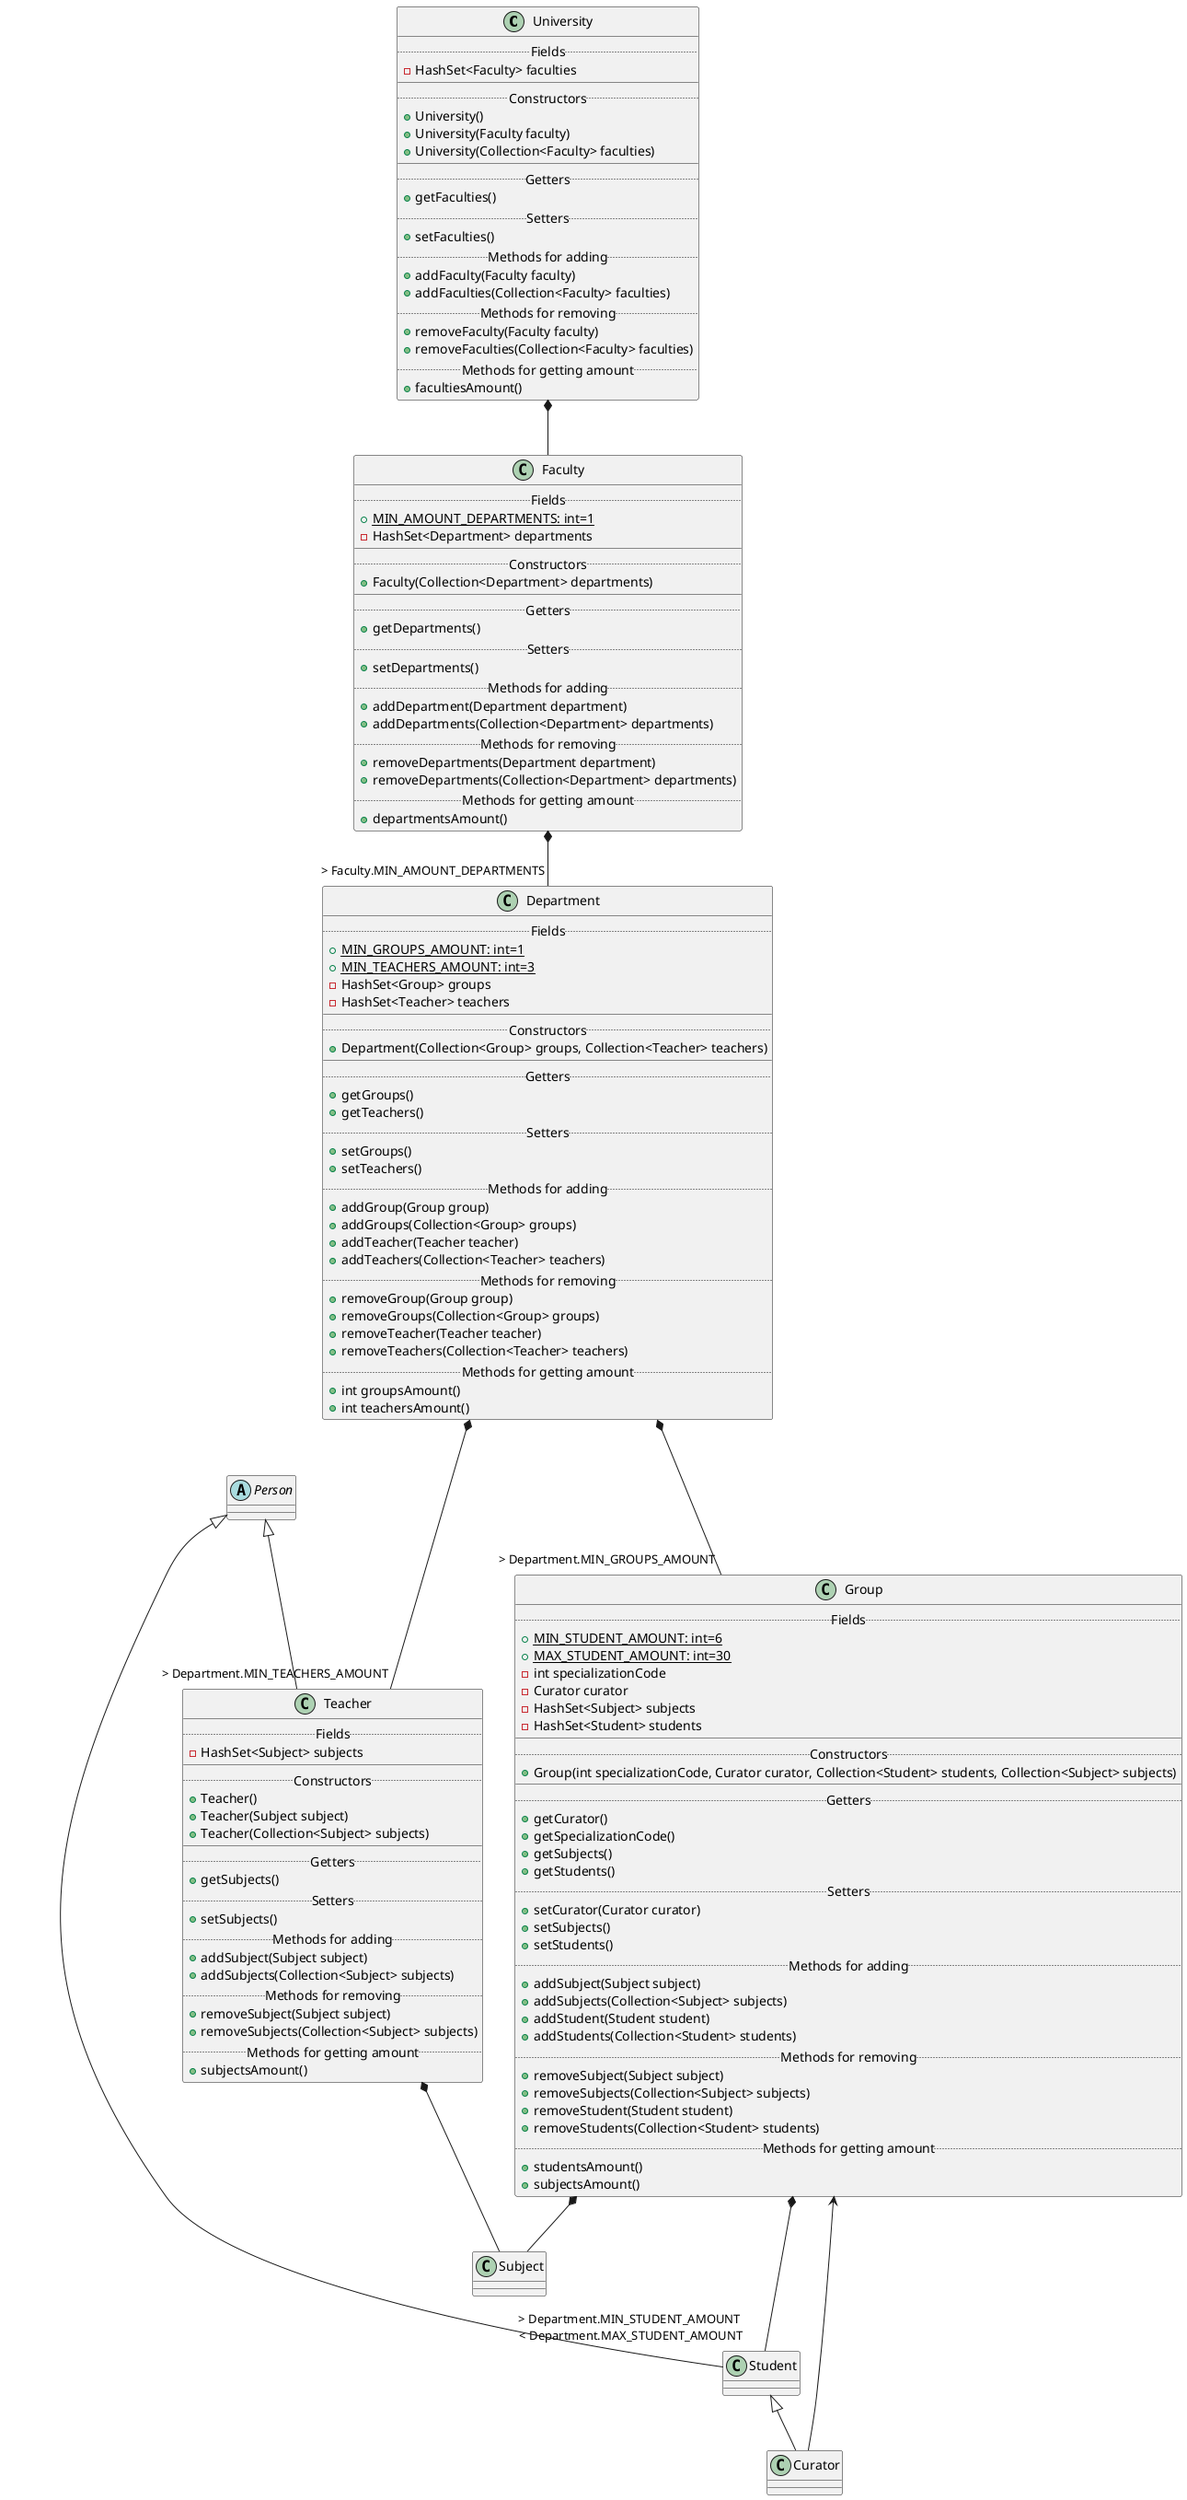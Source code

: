 @startuml
class University {
.. Fields ..
-HashSet<Faculty> faculties
____
.. Constructors ..
+University()
+University(Faculty faculty)
+University(Collection<Faculty> faculties)
____
.. Getters ..
+getFaculties()
.. Setters ..
+setFaculties()
.. Methods for adding ..
+addFaculty(Faculty faculty)
+addFaculties(Collection<Faculty> faculties)
.. Methods for removing ..
+removeFaculty(Faculty faculty)
+removeFaculties(Collection<Faculty> faculties)
.. Methods for getting amount ..
+facultiesAmount()
}

class Faculty{
.. Fields ..
+{static} MIN_AMOUNT_DEPARTMENTS: int=1
-HashSet<Department> departments
____
.. Constructors ..
+Faculty(Collection<Department> departments)
____
.. Getters ..
+getDepartments()
.. Setters ..
+setDepartments()
.. Methods for adding ..
+addDepartment(Department department)
+addDepartments(Collection<Department> departments)
.. Methods for removing ..
+removeDepartments(Department department)
+removeDepartments(Collection<Department> departments)
.. Methods for getting amount ..
+departmentsAmount()
}

class Department{
.. Fields ..
+{static}MIN_GROUPS_AMOUNT: int=1
+{static}MIN_TEACHERS_AMOUNT: int=3
-HashSet<Group> groups
-HashSet<Teacher> teachers
____
.. Constructors ..
+Department(Collection<Group> groups, Collection<Teacher> teachers)
____
.. Getters ..
+getGroups()
+getTeachers()
.. Setters ..
+setGroups()
+setTeachers()
.. Methods for adding ..
+addGroup(Group group)
+addGroups(Collection<Group> groups)
+addTeacher(Teacher teacher)
+addTeachers(Collection<Teacher> teachers)
.. Methods for removing ..
+removeGroup(Group group)
+removeGroups(Collection<Group> groups)
+removeTeacher(Teacher teacher)
+removeTeachers(Collection<Teacher> teachers)
.. Methods for getting amount ..
+int groupsAmount()
+int teachersAmount()
}

class Group{
.. Fields ..
+{static}MIN_STUDENT_AMOUNT: int=6
+{static}MAX_STUDENT_AMOUNT: int=30
-int specializationCode
-Curator curator
-HashSet<Subject> subjects
-HashSet<Student> students
____
.. Constructors ..
+Group(int specializationCode, Curator curator, Collection<Student> students, Collection<Subject> subjects)
____
.. Getters ..
+getCurator()
+getSpecializationCode()
+getSubjects()
+getStudents()
.. Setters..
+setCurator(Curator curator)
+setSubjects()
+setStudents()
.. Methods for adding ..
+addSubject(Subject subject)
+addSubjects(Collection<Subject> subjects)
+addStudent(Student student)
+addStudents(Collection<Student> students)
.. Methods for removing ..
+removeSubject(Subject subject)
+removeSubjects(Collection<Subject> subjects)
+removeStudent(Student student)
+removeStudents(Collection<Student> students)
.. Methods for getting amount ..
+studentsAmount()
+subjectsAmount()
}

class Teacher{
.. Fields ..
-HashSet<Subject> subjects
____
.. Constructors ..
+Teacher()
+Teacher(Subject subject)
+Teacher(Collection<Subject> subjects)
____
.. Getters ..
+getSubjects()
.. Setters ..
+setSubjects()
.. Methods for adding ..
+addSubject(Subject subject)
+addSubjects(Collection<Subject> subjects)
.. Methods for removing ..
+removeSubject(Subject subject)
+removeSubjects(Collection<Subject> subjects)
.. Methods for getting amount ..
+subjectsAmount()
}

class Student
class Subject
abstract class Person
class Curator

University *-- Faculty
Faculty *-- "> Faculty.MIN_AMOUNT_DEPARTMENTS" Department
Department *--- "> Department.MIN_GROUPS_AMOUNT" Group
Department *--- "> Department.MIN_TEACHERS_AMOUNT" Teacher
Group *--- "> Department.MIN_STUDENT_AMOUNT \n< Department.MAX_STUDENT_AMOUNT" Student
Teacher *-- Subject
Group *-- Subject

Person <|-- Teacher
Person <|-- Student
Student <|-- Curator

Group <-- Curator
@enduml
